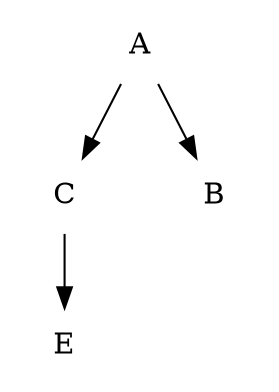 digraph{
  mindist=0.2 
  node[shape=plaintext, pin=true]
  E
  D [style=invis]
  C
  B
  A
  A -> B
  B -> D [style=invis]
  A -> C -> E
  C -> D [style=invis]
}
